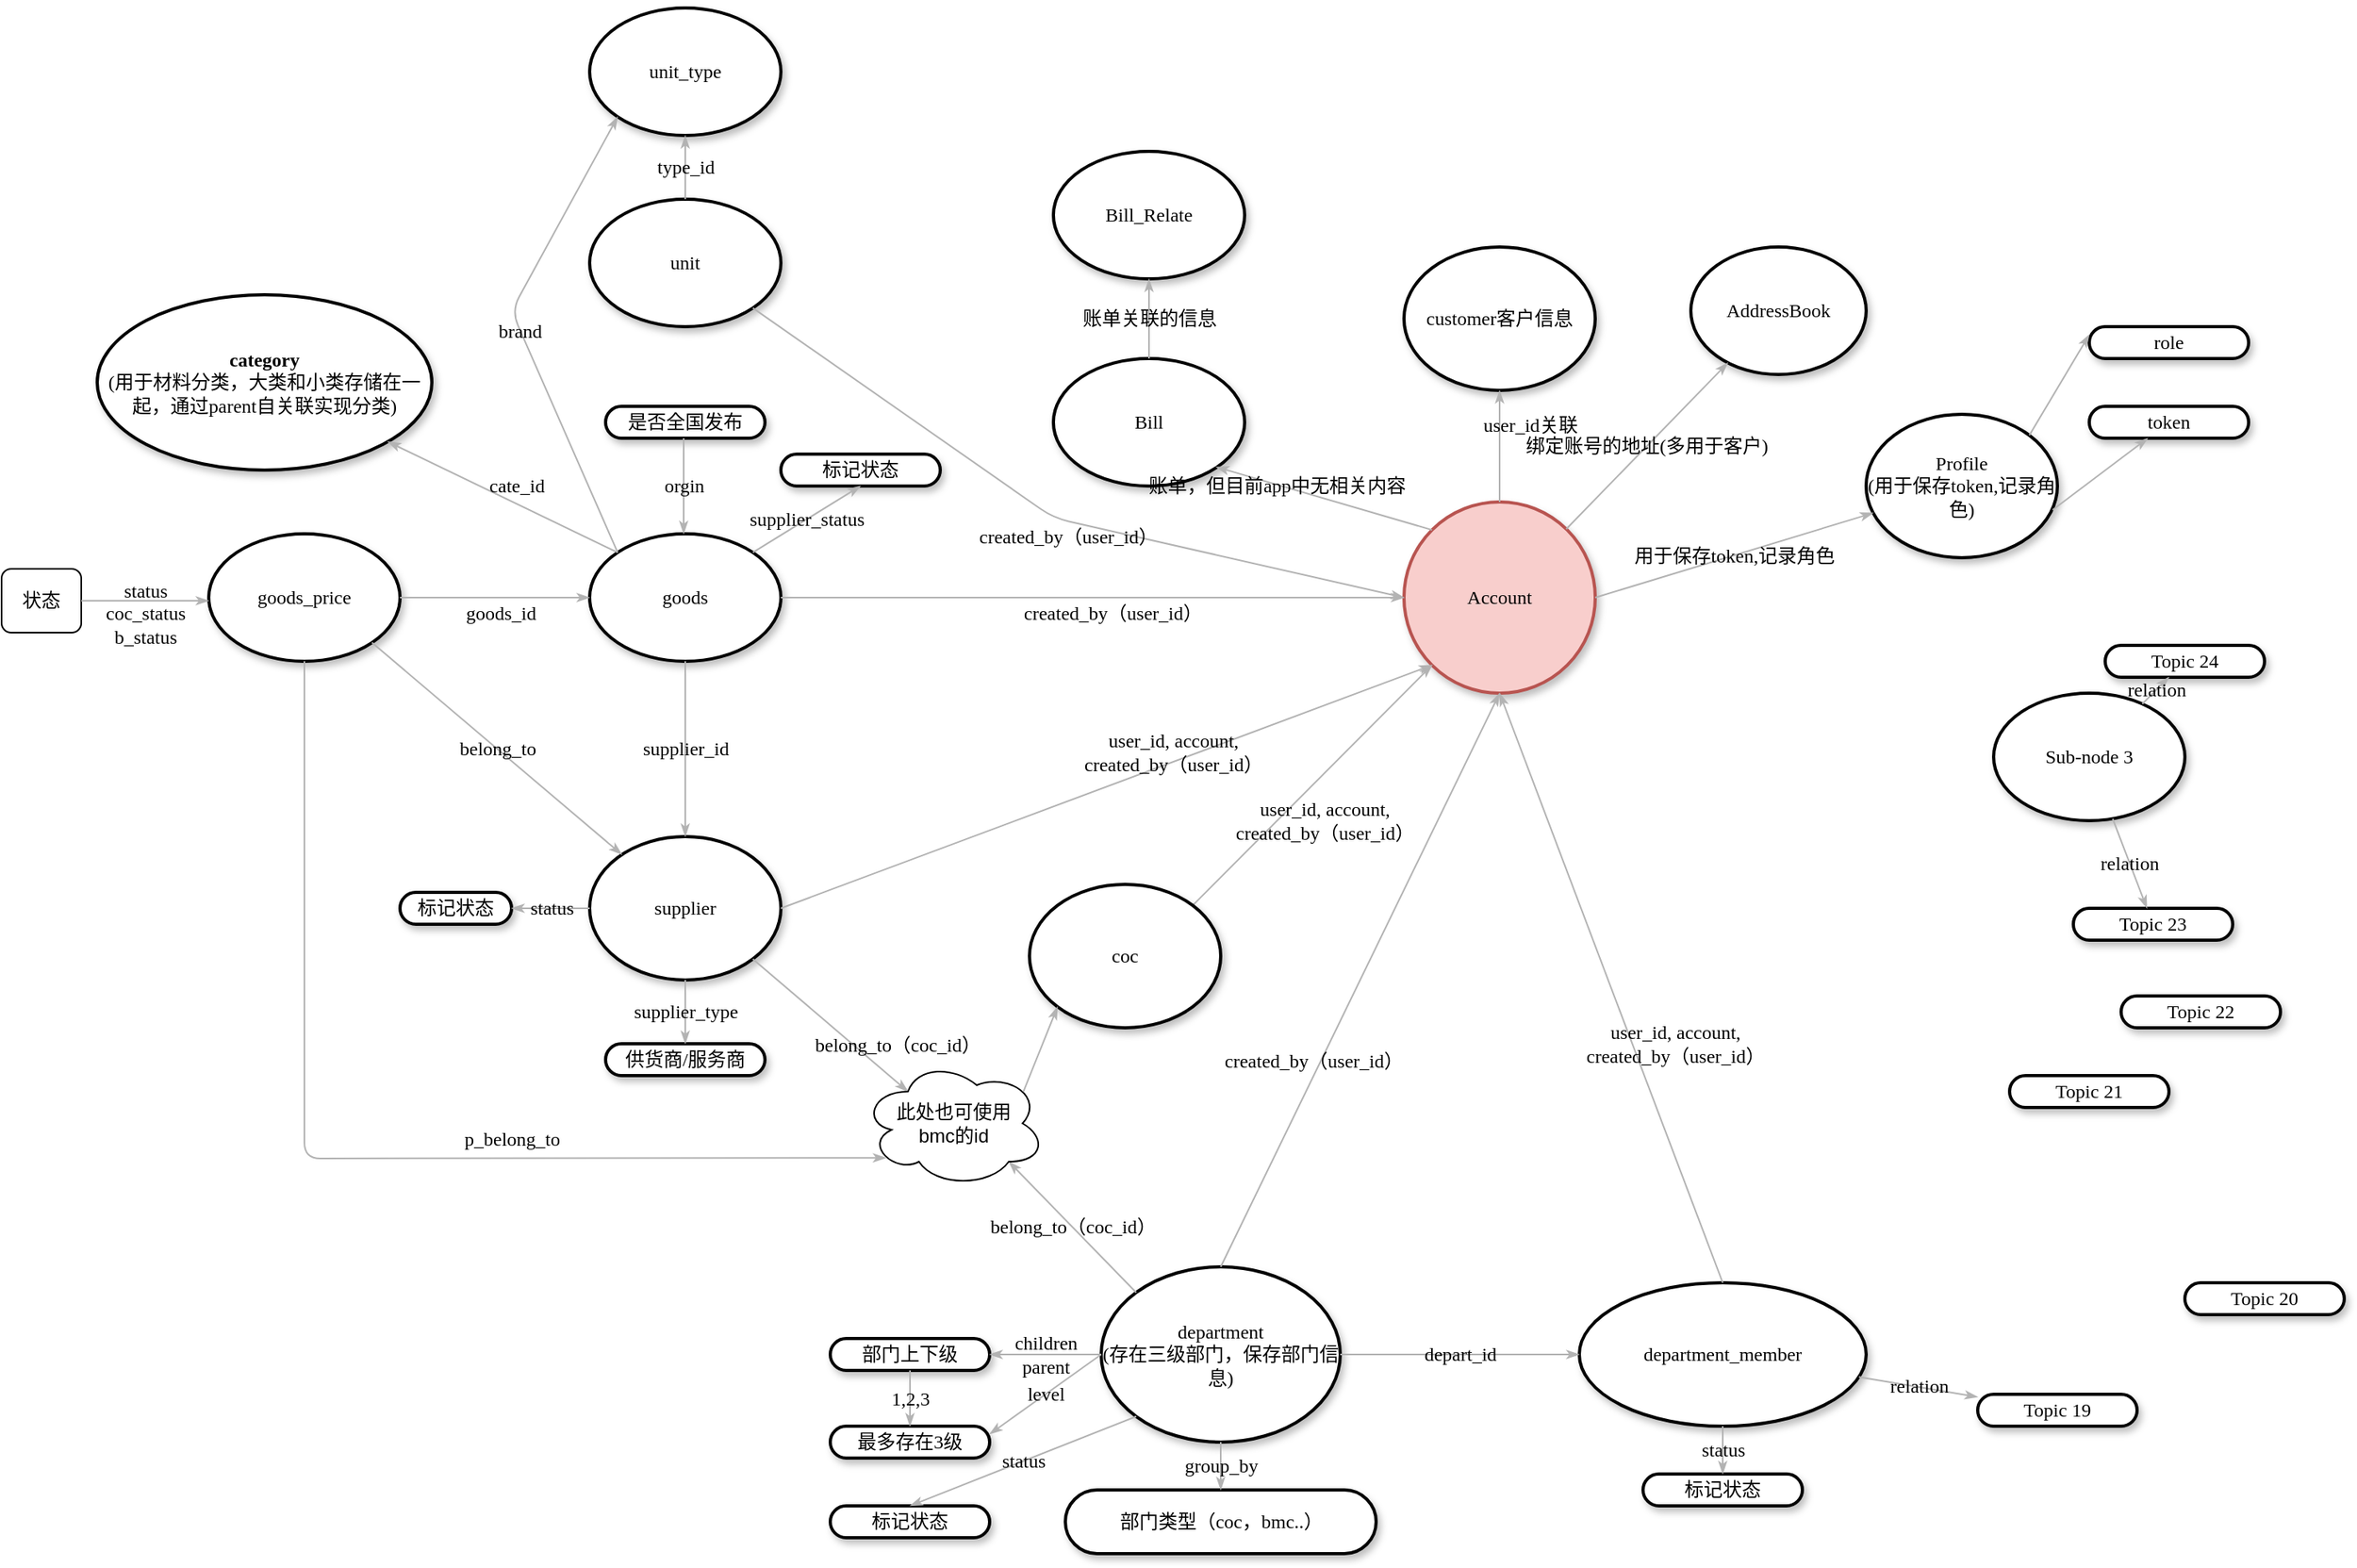 <mxfile version="10.5.9" type="github"><diagram name="Page-1" id="ad52d381-51e7-2e0d-a935-2d0ddd2fd229"><mxGraphModel dx="2494" dy="1614" grid="1" gridSize="10" guides="1" tooltips="1" connect="1" arrows="1" fold="1" page="1" pageScale="1" pageWidth="1100" pageHeight="850" background="#ffffff" math="0" shadow="0"><root><mxCell id="0"/><mxCell id="1" parent="0"/><mxCell id="2c924340bb9dbf6c-2" value="&lt;span&gt;AddressBook&lt;/span&gt;" style="ellipse;whiteSpace=wrap;html=1;rounded=1;shadow=1;comic=0;labelBackgroundColor=none;strokeColor=#000000;strokeWidth=2;fillColor=#FFFFFF;fontFamily=Verdana;fontSize=12;fontColor=#000000;align=center;" parent="1" vertex="1"><mxGeometry x="710" width="110" height="80" as="geometry"/></mxCell><mxCell id="2c924340bb9dbf6c-3" value="&lt;span&gt;Profile&lt;br&gt;(&lt;/span&gt;&lt;span&gt;用于保存token,记录角色&lt;/span&gt;&lt;span&gt;)&lt;/span&gt;" style="ellipse;whiteSpace=wrap;html=1;rounded=1;shadow=1;comic=0;labelBackgroundColor=none;strokeColor=#000000;strokeWidth=2;fillColor=#FFFFFF;fontFamily=Verdana;fontSize=12;fontColor=#000000;align=center;" parent="1" vertex="1"><mxGeometry x="820" y="105" width="120" height="90" as="geometry"/></mxCell><mxCell id="2c924340bb9dbf6c-4" value="Account" style="ellipse;whiteSpace=wrap;html=1;rounded=1;shadow=1;comic=0;labelBackgroundColor=none;strokeColor=#b85450;strokeWidth=2;fillColor=#f8cecc;fontFamily=Verdana;fontSize=12;align=center;" parent="1" vertex="1"><mxGeometry x="530" y="160" width="120" height="120" as="geometry"/></mxCell><mxCell id="2c924340bb9dbf6c-5" value="&lt;span&gt;department_member&lt;/span&gt;" style="ellipse;whiteSpace=wrap;html=1;rounded=1;shadow=1;comic=0;labelBackgroundColor=none;strokeColor=#000000;strokeWidth=2;fillColor=#FFFFFF;fontFamily=Verdana;fontSize=12;fontColor=#000000;align=center;" parent="1" vertex="1"><mxGeometry x="640" y="650" width="180" height="90" as="geometry"/></mxCell><mxCell id="2c924340bb9dbf6c-7" value="&lt;span&gt;department&lt;br&gt;(存在三级部门，保存部门信息)&lt;br&gt;&lt;/span&gt;" style="ellipse;whiteSpace=wrap;html=1;rounded=1;shadow=1;comic=0;labelBackgroundColor=none;strokeColor=#000000;strokeWidth=2;fillColor=#FFFFFF;fontFamily=Verdana;fontSize=12;fontColor=#000000;align=center;" parent="1" vertex="1"><mxGeometry x="340" y="640" width="150" height="110" as="geometry"/></mxCell><mxCell id="2c924340bb9dbf6c-12" value="&lt;span&gt;Topic 21&lt;/span&gt;" style="whiteSpace=wrap;html=1;rounded=1;shadow=1;comic=0;labelBackgroundColor=none;strokeColor=#000000;strokeWidth=2;fillColor=#FFFFFF;fontFamily=Verdana;fontSize=12;fontColor=#000000;align=center;arcSize=50;" parent="1" vertex="1"><mxGeometry x="910" y="520" width="100" height="20" as="geometry"/></mxCell><mxCell id="2c924340bb9dbf6c-13" value="&lt;span&gt;Topic 22&lt;/span&gt;" style="whiteSpace=wrap;html=1;rounded=1;shadow=1;comic=0;labelBackgroundColor=none;strokeColor=#000000;strokeWidth=2;fillColor=#FFFFFF;fontFamily=Verdana;fontSize=12;fontColor=#000000;align=center;arcSize=50;" parent="1" vertex="1"><mxGeometry x="980" y="470" width="100" height="20" as="geometry"/></mxCell><mxCell id="2c924340bb9dbf6c-19" value="token" style="whiteSpace=wrap;html=1;rounded=1;shadow=1;comic=0;labelBackgroundColor=none;strokeColor=#000000;strokeWidth=2;fillColor=#FFFFFF;fontFamily=Verdana;fontSize=12;fontColor=#000000;align=center;arcSize=50;" parent="1" vertex="1"><mxGeometry x="960" y="100" width="100" height="20" as="geometry"/></mxCell><mxCell id="2c924340bb9dbf6c-22" value="&lt;span&gt;Topic 20&lt;/span&gt;" style="whiteSpace=wrap;html=1;rounded=1;shadow=1;comic=0;labelBackgroundColor=none;strokeColor=#000000;strokeWidth=2;fillColor=#FFFFFF;fontFamily=Verdana;fontSize=12;fontColor=#000000;align=center;arcSize=50;" parent="1" vertex="1"><mxGeometry x="1020" y="650" width="100" height="20" as="geometry"/></mxCell><mxCell id="2c924340bb9dbf6c-31" value="绑定账号的地址(多用于客户)" style="edgeStyle=none;rounded=1;html=1;labelBackgroundColor=none;startArrow=none;startFill=0;startSize=5;endArrow=classicThin;endFill=1;endSize=5;jettySize=auto;orthogonalLoop=1;strokeColor=#B3B3B3;strokeWidth=1;fontFamily=Verdana;fontSize=12;fontColor=#000000;" parent="1" source="2c924340bb9dbf6c-4" target="2c924340bb9dbf6c-2" edge="1"><mxGeometry relative="1" as="geometry"/></mxCell><mxCell id="2c924340bb9dbf6c-32" value="用于保存token,记录角色" style="edgeStyle=none;rounded=1;html=1;labelBackgroundColor=none;startArrow=none;startFill=0;startSize=5;endArrow=classicThin;endFill=1;endSize=5;jettySize=auto;orthogonalLoop=1;strokeColor=#B3B3B3;strokeWidth=1;fontFamily=Verdana;fontSize=12;fontColor=#000000;exitX=1;exitY=0.5;exitDx=0;exitDy=0;" parent="1" source="2c924340bb9dbf6c-4" target="2c924340bb9dbf6c-3" edge="1"><mxGeometry relative="1" as="geometry"/></mxCell><mxCell id="2c924340bb9dbf6c-33" value="user_id, account, &lt;br&gt;created_by（user_id）" style="edgeStyle=none;rounded=1;html=1;labelBackgroundColor=none;startArrow=none;startFill=0;startSize=5;endArrow=classicThin;endFill=1;endSize=5;jettySize=auto;orthogonalLoop=1;strokeColor=#B3B3B3;strokeWidth=1;fontFamily=Verdana;fontSize=12;fontColor=#000000;entryX=0.5;entryY=1;entryDx=0;entryDy=0;exitX=0.5;exitY=0;exitDx=0;exitDy=0;" parent="1" source="2c924340bb9dbf6c-5" target="2c924340bb9dbf6c-4" edge="1"><mxGeometry x="-0.237" y="-25" relative="1" as="geometry"><mxPoint x="780" y="570" as="sourcePoint"/><mxPoint as="offset"/></mxGeometry></mxCell><mxCell id="2c924340bb9dbf6c-35" value="created_by（user_id）" style="edgeStyle=none;rounded=1;html=1;labelBackgroundColor=none;startArrow=none;startFill=0;startSize=5;endArrow=classicThin;endFill=1;endSize=5;jettySize=auto;orthogonalLoop=1;strokeColor=#B3B3B3;strokeWidth=1;fontFamily=Verdana;fontSize=12;fontColor=#000000;entryX=0.5;entryY=1;entryDx=0;entryDy=0;exitX=0.5;exitY=0;exitDx=0;exitDy=0;" parent="1" source="2c924340bb9dbf6c-7" target="2c924340bb9dbf6c-4" edge="1"><mxGeometry x="-0.292" y="4" relative="1" as="geometry"><mxPoint x="437" y="550" as="sourcePoint"/><mxPoint as="offset"/></mxGeometry></mxCell><mxCell id="2c924340bb9dbf6c-40" value="" style="edgeStyle=none;rounded=1;html=1;labelBackgroundColor=none;startArrow=none;startFill=0;startSize=5;endArrow=classicThin;endFill=1;endSize=5;jettySize=auto;orthogonalLoop=1;strokeColor=#B3B3B3;strokeWidth=1;fontFamily=Verdana;fontSize=12;fontColor=#000000;exitX=0.975;exitY=0.667;exitDx=0;exitDy=0;exitPerimeter=0;" parent="1" source="2c924340bb9dbf6c-3" target="2c924340bb9dbf6c-19" edge="1"><mxGeometry relative="1" as="geometry"/></mxCell><mxCell id="2c924340bb9dbf6c-49" value="relation" style="edgeStyle=none;rounded=1;html=1;labelBackgroundColor=none;startArrow=none;startFill=0;startSize=5;endArrow=classicThin;endFill=1;endSize=5;jettySize=auto;orthogonalLoop=1;strokeColor=#B3B3B3;strokeWidth=1;fontFamily=Verdana;fontSize=12;fontColor=#000000;entryX=0.5;entryY=1;" parent="1" source="2c924340bb9dbf6c-25" edge="1"><mxGeometry relative="1" as="geometry"><mxPoint x="110" y="530" as="targetPoint"/></mxGeometry></mxCell><mxCell id="2c924340bb9dbf6c-52" value="&lt;span&gt;Sub-node 3&lt;/span&gt;" style="ellipse;whiteSpace=wrap;html=1;rounded=1;shadow=1;comic=0;labelBackgroundColor=none;strokeColor=#000000;strokeWidth=2;fillColor=#FFFFFF;fontFamily=Verdana;fontSize=12;fontColor=#000000;align=center;" parent="1" vertex="1"><mxGeometry x="900" y="280" width="120" height="80" as="geometry"/></mxCell><mxCell id="2c924340bb9dbf6c-53" value="&lt;span&gt;Topic 24&lt;/span&gt;" style="whiteSpace=wrap;html=1;rounded=1;shadow=1;comic=0;labelBackgroundColor=none;strokeColor=#000000;strokeWidth=2;fillColor=#FFFFFF;fontFamily=Verdana;fontSize=12;fontColor=#000000;align=center;arcSize=50;" parent="1" vertex="1"><mxGeometry x="970" y="250" width="100" height="20" as="geometry"/></mxCell><mxCell id="2c924340bb9dbf6c-54" value="&lt;span&gt;Topic 23&lt;/span&gt;" style="whiteSpace=wrap;html=1;rounded=1;shadow=1;comic=0;labelBackgroundColor=none;strokeColor=#000000;strokeWidth=2;fillColor=#FFFFFF;fontFamily=Verdana;fontSize=12;fontColor=#000000;align=center;arcSize=50;" parent="1" vertex="1"><mxGeometry x="950" y="415" width="100" height="20" as="geometry"/></mxCell><mxCell id="2c924340bb9dbf6c-58" value="&lt;span&gt;Topic 19&lt;/span&gt;" style="whiteSpace=wrap;html=1;rounded=1;shadow=1;comic=0;labelBackgroundColor=none;strokeColor=#000000;strokeWidth=2;fillColor=#FFFFFF;fontFamily=Verdana;fontSize=12;fontColor=#000000;align=center;arcSize=50;" parent="1" vertex="1"><mxGeometry x="890" y="720" width="100" height="20" as="geometry"/></mxCell><mxCell id="2c924340bb9dbf6c-63" value="relation" style="edgeStyle=none;rounded=1;html=1;labelBackgroundColor=none;startArrow=none;startFill=0;startSize=5;endArrow=classicThin;endFill=1;endSize=5;jettySize=auto;orthogonalLoop=1;strokeColor=#B3B3B3;strokeWidth=1;fontFamily=Verdana;fontSize=12;fontColor=#000000;" parent="1" source="2c924340bb9dbf6c-52" target="2c924340bb9dbf6c-53" edge="1"><mxGeometry relative="1" as="geometry"/></mxCell><mxCell id="2c924340bb9dbf6c-64" value="relation" style="edgeStyle=none;rounded=1;html=1;labelBackgroundColor=none;startArrow=none;startFill=0;startSize=5;endArrow=classicThin;endFill=1;endSize=5;jettySize=auto;orthogonalLoop=1;strokeColor=#B3B3B3;strokeWidth=1;fontFamily=Verdana;fontSize=12;fontColor=#000000;" parent="1" source="2c924340bb9dbf6c-52" target="2c924340bb9dbf6c-54" edge="1"><mxGeometry relative="1" as="geometry"/></mxCell><mxCell id="2c924340bb9dbf6c-67" value="&lt;span&gt;Bill&lt;/span&gt;" style="ellipse;whiteSpace=wrap;html=1;rounded=1;shadow=1;comic=0;labelBackgroundColor=none;strokeColor=#000000;strokeWidth=2;fillColor=#FFFFFF;fontFamily=Verdana;fontSize=12;fontColor=#000000;align=center;" parent="1" vertex="1"><mxGeometry x="310" y="70" width="120" height="80" as="geometry"/></mxCell><mxCell id="2c924340bb9dbf6c-76" value="user_id, account, &lt;br&gt;created_by（user_id）" style="edgeStyle=none;rounded=1;html=1;labelBackgroundColor=none;startArrow=none;startFill=0;startSize=5;endArrow=classicThin;endFill=1;endSize=5;jettySize=auto;orthogonalLoop=1;strokeColor=#B3B3B3;strokeWidth=1;fontFamily=Verdana;fontSize=12;fontColor=#000000;exitX=1;exitY=0;exitDx=0;exitDy=0;entryX=0;entryY=1;entryDx=0;entryDy=0;" parent="1" source="U5jz_abGuq17dgjc9Hmv-27" target="2c924340bb9dbf6c-4" edge="1"><mxGeometry x="-0.099" y="-21" relative="1" as="geometry"><mxPoint x="548" y="310" as="targetPoint"/><mxPoint as="offset"/></mxGeometry></mxCell><mxCell id="2c924340bb9dbf6c-77" value="relation" style="edgeStyle=none;rounded=1;html=1;labelBackgroundColor=none;startArrow=none;startFill=0;startSize=5;endArrow=classicThin;endFill=1;endSize=5;jettySize=auto;orthogonalLoop=1;strokeColor=#B3B3B3;strokeWidth=1;fontFamily=Verdana;fontSize=12;fontColor=#000000;" parent="1" source="2c924340bb9dbf6c-5" target="2c924340bb9dbf6c-58" edge="1"><mxGeometry relative="1" as="geometry"/></mxCell><mxCell id="U5jz_abGuq17dgjc9Hmv-7" value="role" style="whiteSpace=wrap;html=1;rounded=1;shadow=1;comic=0;labelBackgroundColor=none;strokeColor=#000000;strokeWidth=2;fillColor=#FFFFFF;fontFamily=Verdana;fontSize=12;fontColor=#000000;align=center;arcSize=50;" vertex="1" parent="1"><mxGeometry x="960" y="50" width="100" height="20" as="geometry"/></mxCell><mxCell id="U5jz_abGuq17dgjc9Hmv-15" value="" style="edgeStyle=none;rounded=1;html=1;labelBackgroundColor=none;startArrow=none;startFill=0;startSize=5;endArrow=classicThin;endFill=1;endSize=5;jettySize=auto;orthogonalLoop=1;strokeColor=#B3B3B3;strokeWidth=1;fontFamily=Verdana;fontSize=12;fontColor=#000000;exitX=1;exitY=0;exitDx=0;exitDy=0;entryX=0;entryY=0.25;entryDx=0;entryDy=0;" edge="1" parent="1" source="2c924340bb9dbf6c-3" target="U5jz_abGuq17dgjc9Hmv-7"><mxGeometry relative="1" as="geometry"><mxPoint x="937" y="105" as="sourcePoint"/><mxPoint x="970" y="110.964" as="targetPoint"/></mxGeometry></mxCell><mxCell id="U5jz_abGuq17dgjc9Hmv-19" value="账单，但目前app中无相关内容" style="edgeStyle=none;rounded=1;html=1;labelBackgroundColor=none;startArrow=none;startFill=0;startSize=5;endArrow=classicThin;endFill=1;endSize=5;jettySize=auto;orthogonalLoop=1;strokeColor=#B3B3B3;strokeWidth=1;fontFamily=Verdana;fontSize=12;fontColor=#000000;entryX=1;entryY=1;entryDx=0;entryDy=0;exitX=0;exitY=0;exitDx=0;exitDy=0;shadow=0;" edge="1" parent="1" source="2c924340bb9dbf6c-4"><mxGeometry x="0.438" y="1" relative="1" as="geometry"><mxPoint x="530" y="220" as="sourcePoint"/><mxPoint x="412" y="138" as="targetPoint"/><mxPoint as="offset"/></mxGeometry></mxCell><mxCell id="U5jz_abGuq17dgjc9Hmv-23" value="&lt;span&gt;Bill_Relate&lt;/span&gt;" style="ellipse;whiteSpace=wrap;html=1;rounded=1;shadow=1;comic=0;labelBackgroundColor=none;strokeColor=#000000;strokeWidth=2;fillColor=#FFFFFF;fontFamily=Verdana;fontSize=12;fontColor=#000000;align=center;" vertex="1" parent="1"><mxGeometry x="310" y="-60" width="120" height="80" as="geometry"/></mxCell><mxCell id="U5jz_abGuq17dgjc9Hmv-24" value="账单关联的信息" style="edgeStyle=none;rounded=1;html=1;labelBackgroundColor=none;startArrow=none;startFill=0;startSize=5;endArrow=classicThin;endFill=1;endSize=5;jettySize=auto;orthogonalLoop=1;strokeColor=#B3B3B3;strokeWidth=1;fontFamily=Verdana;fontSize=12;fontColor=#000000;exitX=0.5;exitY=0;exitDx=0;exitDy=0;shadow=0;entryX=0.5;entryY=1;entryDx=0;entryDy=0;" edge="1" parent="1" source="2c924340bb9dbf6c-67" target="U5jz_abGuq17dgjc9Hmv-23"><mxGeometry relative="1" as="geometry"><mxPoint x="298" y="132" as="sourcePoint"/><mxPoint x="200" y="60" as="targetPoint"/></mxGeometry></mxCell><mxCell id="U5jz_abGuq17dgjc9Hmv-25" value="&lt;b&gt;category&lt;/b&gt;&lt;br&gt;(用于材料分类，大类和小类存储在一起，通过parent自关联实现分类)" style="ellipse;whiteSpace=wrap;html=1;rounded=1;shadow=1;comic=0;labelBackgroundColor=none;strokeColor=#000000;strokeWidth=2;fillColor=#FFFFFF;fontFamily=Verdana;fontSize=12;fontColor=#000000;align=center;" vertex="1" parent="1"><mxGeometry x="-290" y="30" width="210" height="110" as="geometry"/></mxCell><mxCell id="U5jz_abGuq17dgjc9Hmv-26" value="&lt;span&gt;goods&lt;/span&gt;" style="ellipse;whiteSpace=wrap;html=1;rounded=1;shadow=1;comic=0;labelBackgroundColor=none;strokeColor=#000000;strokeWidth=2;fillColor=#FFFFFF;fontFamily=Verdana;fontSize=12;fontColor=#000000;align=center;" vertex="1" parent="1"><mxGeometry x="19" y="180" width="120" height="80" as="geometry"/></mxCell><mxCell id="U5jz_abGuq17dgjc9Hmv-27" value="coc" style="ellipse;whiteSpace=wrap;html=1;rounded=1;shadow=1;comic=0;labelBackgroundColor=none;strokeColor=#000000;strokeWidth=2;fillColor=#FFFFFF;fontFamily=Verdana;fontSize=12;fontColor=#000000;align=center;" vertex="1" parent="1"><mxGeometry x="295" y="400" width="120" height="90" as="geometry"/></mxCell><mxCell id="U5jz_abGuq17dgjc9Hmv-28" value="customer客户信息" style="ellipse;whiteSpace=wrap;html=1;rounded=1;shadow=1;comic=0;labelBackgroundColor=none;strokeColor=#000000;strokeWidth=2;fillColor=#FFFFFF;fontFamily=Verdana;fontSize=12;fontColor=#000000;align=center;" vertex="1" parent="1"><mxGeometry x="530" width="120" height="90" as="geometry"/></mxCell><mxCell id="U5jz_abGuq17dgjc9Hmv-29" value="user_id关联" style="edgeStyle=none;rounded=1;html=1;labelBackgroundColor=none;startArrow=none;startFill=0;startSize=5;endArrow=classicThin;endFill=1;endSize=5;jettySize=auto;orthogonalLoop=1;strokeColor=#B3B3B3;strokeWidth=1;fontFamily=Verdana;fontSize=12;fontColor=#000000;entryX=0.5;entryY=1;entryDx=0;entryDy=0;exitX=0.5;exitY=0;exitDx=0;exitDy=0;" edge="1" parent="1" source="2c924340bb9dbf6c-4" target="U5jz_abGuq17dgjc9Hmv-28"><mxGeometry x="0.377" y="-19" relative="1" as="geometry"><mxPoint x="543.555" y="250.346" as="sourcePoint"/><mxPoint x="342" y="323" as="targetPoint"/><mxPoint as="offset"/></mxGeometry></mxCell><mxCell id="U5jz_abGuq17dgjc9Hmv-32" value="cate_id" style="edgeStyle=none;rounded=1;html=1;labelBackgroundColor=none;startArrow=none;startFill=0;startSize=5;endArrow=classicThin;endFill=1;endSize=5;jettySize=auto;orthogonalLoop=1;strokeColor=#B3B3B3;strokeWidth=1;fontFamily=Verdana;fontSize=12;fontColor=#000000;exitX=0;exitY=0;exitDx=0;exitDy=0;" edge="1" parent="1" source="U5jz_abGuq17dgjc9Hmv-26" target="U5jz_abGuq17dgjc9Hmv-25"><mxGeometry x="-0.057" y="-10" relative="1" as="geometry"><mxPoint x="41.555" y="279.846" as="sourcePoint"/><mxPoint x="-160" y="352.5" as="targetPoint"/><mxPoint as="offset"/></mxGeometry></mxCell><mxCell id="U5jz_abGuq17dgjc9Hmv-33" value="created_by（user_id）" style="edgeStyle=none;rounded=1;html=1;labelBackgroundColor=none;startArrow=none;startFill=0;startSize=5;endArrow=classicThin;endFill=1;endSize=5;jettySize=auto;orthogonalLoop=1;strokeColor=#B3B3B3;strokeWidth=1;fontFamily=Verdana;fontSize=12;fontColor=#000000;entryX=0;entryY=0.5;entryDx=0;entryDy=0;exitX=1;exitY=0.5;exitDx=0;exitDy=0;" edge="1" parent="1" source="U5jz_abGuq17dgjc9Hmv-26" target="2c924340bb9dbf6c-4"><mxGeometry x="0.062" y="-10" relative="1" as="geometry"><mxPoint x="380" y="250" as="sourcePoint"/><mxPoint x="342" y="323" as="targetPoint"/><Array as="points"/><mxPoint as="offset"/></mxGeometry></mxCell><mxCell id="U5jz_abGuq17dgjc9Hmv-36" value="&lt;span&gt;部门上下级&lt;/span&gt;" style="whiteSpace=wrap;html=1;rounded=1;shadow=1;comic=0;labelBackgroundColor=none;strokeColor=#000000;strokeWidth=2;fillColor=#FFFFFF;fontFamily=Verdana;fontSize=12;fontColor=#000000;align=center;arcSize=50;" vertex="1" parent="1"><mxGeometry x="170" y="685" width="100" height="20" as="geometry"/></mxCell><mxCell id="U5jz_abGuq17dgjc9Hmv-37" value="children &lt;br&gt;parent" style="edgeStyle=none;rounded=1;html=1;labelBackgroundColor=none;startArrow=none;startFill=0;startSize=5;endArrow=classicThin;endFill=1;endSize=5;jettySize=auto;orthogonalLoop=1;strokeColor=#B3B3B3;strokeWidth=1;fontFamily=Verdana;fontSize=12;fontColor=#000000;exitX=0;exitY=0.5;exitDx=0;exitDy=0;entryX=1;entryY=0.5;entryDx=0;entryDy=0;" edge="1" parent="1" source="2c924340bb9dbf6c-7" target="U5jz_abGuq17dgjc9Hmv-36"><mxGeometry relative="1" as="geometry"><mxPoint x="606.815" y="527.956" as="sourcePoint"/><mxPoint x="683.714" y="650" as="targetPoint"/></mxGeometry></mxCell><mxCell id="U5jz_abGuq17dgjc9Hmv-39" value="belong_to（coc_id）" style="edgeStyle=none;rounded=1;html=1;labelBackgroundColor=none;startArrow=none;startFill=0;startSize=5;endArrow=classicThin;endFill=1;endSize=5;jettySize=auto;orthogonalLoop=1;strokeColor=#B3B3B3;strokeWidth=1;fontFamily=Verdana;fontSize=12;fontColor=#000000;exitX=0;exitY=0;exitDx=0;exitDy=0;entryX=0.8;entryY=0.8;entryDx=0;entryDy=0;entryPerimeter=0;" edge="1" parent="1" target="U5jz_abGuq17dgjc9Hmv-58" source="2c924340bb9dbf6c-7"><mxGeometry relative="1" as="geometry"><mxPoint x="336" y="716" as="sourcePoint"/><mxPoint x="250" y="610" as="targetPoint"/></mxGeometry></mxCell><mxCell id="U5jz_abGuq17dgjc9Hmv-41" value="depart_id" style="edgeStyle=none;rounded=1;html=1;labelBackgroundColor=none;startArrow=none;startFill=0;startSize=5;endArrow=classicThin;endFill=1;endSize=5;jettySize=auto;orthogonalLoop=1;strokeColor=#B3B3B3;strokeWidth=1;fontFamily=Verdana;fontSize=12;fontColor=#000000;exitX=1;exitY=0.5;exitDx=0;exitDy=0;entryX=0;entryY=0.5;entryDx=0;entryDy=0;" edge="1" parent="1" source="2c924340bb9dbf6c-7" target="2c924340bb9dbf6c-5"><mxGeometry relative="1" as="geometry"><mxPoint x="535.197" y="696.257" as="sourcePoint"/><mxPoint x="615.833" y="713.5" as="targetPoint"/></mxGeometry></mxCell><mxCell id="U5jz_abGuq17dgjc9Hmv-44" value="部门类型（coc，bmc..）" style="whiteSpace=wrap;html=1;rounded=1;shadow=1;comic=0;labelBackgroundColor=none;strokeColor=#000000;strokeWidth=2;fillColor=#FFFFFF;fontFamily=Verdana;fontSize=12;fontColor=#000000;align=center;arcSize=50;" vertex="1" parent="1"><mxGeometry x="317.5" y="780" width="195" height="40" as="geometry"/></mxCell><mxCell id="U5jz_abGuq17dgjc9Hmv-45" value="group_by" style="edgeStyle=none;rounded=1;html=1;labelBackgroundColor=none;startArrow=none;startFill=0;startSize=5;endArrow=classicThin;endFill=1;endSize=5;jettySize=auto;orthogonalLoop=1;strokeColor=#B3B3B3;strokeWidth=1;fontFamily=Verdana;fontSize=12;fontColor=#000000;exitX=0.5;exitY=1;exitDx=0;exitDy=0;entryX=0.5;entryY=0;entryDx=0;entryDy=0;" edge="1" parent="1" source="2c924340bb9dbf6c-7" target="U5jz_abGuq17dgjc9Hmv-44"><mxGeometry relative="1" as="geometry"><mxPoint x="489.697" y="762.757" as="sourcePoint"/><mxPoint x="570.333" y="780" as="targetPoint"/></mxGeometry></mxCell><mxCell id="U5jz_abGuq17dgjc9Hmv-47" value="最多存在3级" style="whiteSpace=wrap;html=1;rounded=1;shadow=1;comic=0;labelBackgroundColor=none;strokeColor=#000000;strokeWidth=2;fillColor=#FFFFFF;fontFamily=Verdana;fontSize=12;fontColor=#000000;align=center;arcSize=50;" vertex="1" parent="1"><mxGeometry x="170" y="740" width="100" height="20" as="geometry"/></mxCell><mxCell id="U5jz_abGuq17dgjc9Hmv-48" value="level" style="edgeStyle=none;rounded=1;html=1;labelBackgroundColor=none;startArrow=none;startFill=0;startSize=5;endArrow=classicThin;endFill=1;endSize=5;jettySize=auto;orthogonalLoop=1;strokeColor=#B3B3B3;strokeWidth=1;fontFamily=Verdana;fontSize=12;fontColor=#000000;exitX=0;exitY=0.5;exitDx=0;exitDy=0;entryX=1;entryY=0.25;entryDx=0;entryDy=0;" edge="1" parent="1" source="2c924340bb9dbf6c-7" target="U5jz_abGuq17dgjc9Hmv-47"><mxGeometry relative="1" as="geometry"><mxPoint x="350" y="705" as="sourcePoint"/><mxPoint x="280" y="705" as="targetPoint"/></mxGeometry></mxCell><mxCell id="U5jz_abGuq17dgjc9Hmv-50" value="1,2,3" style="edgeStyle=none;rounded=1;html=1;labelBackgroundColor=none;startArrow=none;startFill=0;startSize=5;endArrow=classicThin;endFill=1;endSize=5;jettySize=auto;orthogonalLoop=1;strokeColor=#B3B3B3;strokeWidth=1;fontFamily=Verdana;fontSize=12;fontColor=#000000;exitX=0.5;exitY=1;exitDx=0;exitDy=0;entryX=0.5;entryY=0;entryDx=0;entryDy=0;" edge="1" parent="1" source="U5jz_abGuq17dgjc9Hmv-36" target="U5jz_abGuq17dgjc9Hmv-47"><mxGeometry relative="1" as="geometry"><mxPoint x="360" y="715" as="sourcePoint"/><mxPoint x="290" y="765" as="targetPoint"/></mxGeometry></mxCell><mxCell id="U5jz_abGuq17dgjc9Hmv-51" value="&lt;span&gt;标记状态&lt;/span&gt;" style="whiteSpace=wrap;html=1;rounded=1;shadow=1;comic=0;labelBackgroundColor=none;strokeColor=#000000;strokeWidth=2;fillColor=#FFFFFF;fontFamily=Verdana;fontSize=12;fontColor=#000000;align=center;arcSize=50;" vertex="1" parent="1"><mxGeometry x="680" y="770" width="100" height="20" as="geometry"/></mxCell><mxCell id="U5jz_abGuq17dgjc9Hmv-52" value="status" style="edgeStyle=none;rounded=1;html=1;labelBackgroundColor=none;startArrow=none;startFill=0;startSize=5;endArrow=classicThin;endFill=1;endSize=5;jettySize=auto;orthogonalLoop=1;strokeColor=#B3B3B3;strokeWidth=1;fontFamily=Verdana;fontSize=12;fontColor=#000000;exitX=0.5;exitY=1;exitDx=0;exitDy=0;entryX=0.5;entryY=0;entryDx=0;entryDy=0;" edge="1" parent="1" source="2c924340bb9dbf6c-5" target="U5jz_abGuq17dgjc9Hmv-51"><mxGeometry relative="1" as="geometry"><mxPoint x="825.593" y="718.909" as="sourcePoint"/><mxPoint x="900" y="731.667" as="targetPoint"/></mxGeometry></mxCell><mxCell id="U5jz_abGuq17dgjc9Hmv-53" value="&lt;span&gt;标记状态&lt;/span&gt;" style="whiteSpace=wrap;html=1;rounded=1;shadow=1;comic=0;labelBackgroundColor=none;strokeColor=#000000;strokeWidth=2;fillColor=#FFFFFF;fontFamily=Verdana;fontSize=12;fontColor=#000000;align=center;arcSize=50;" vertex="1" parent="1"><mxGeometry x="170" y="790" width="100" height="20" as="geometry"/></mxCell><mxCell id="U5jz_abGuq17dgjc9Hmv-54" value="status" style="edgeStyle=none;rounded=1;html=1;labelBackgroundColor=none;startArrow=none;startFill=0;startSize=5;endArrow=classicThin;endFill=1;endSize=5;jettySize=auto;orthogonalLoop=1;strokeColor=#B3B3B3;strokeWidth=1;fontFamily=Verdana;fontSize=12;fontColor=#000000;exitX=0;exitY=1;exitDx=0;exitDy=0;entryX=0.5;entryY=0;entryDx=0;entryDy=0;" edge="1" parent="1" target="U5jz_abGuq17dgjc9Hmv-53" source="2c924340bb9dbf6c-7"><mxGeometry relative="1" as="geometry"><mxPoint x="220" y="780" as="sourcePoint"/><mxPoint x="390" y="771.667" as="targetPoint"/></mxGeometry></mxCell><mxCell id="U5jz_abGuq17dgjc9Hmv-55" value="supplier" style="ellipse;whiteSpace=wrap;html=1;rounded=1;shadow=1;comic=0;labelBackgroundColor=none;strokeColor=#000000;strokeWidth=2;fillColor=#FFFFFF;fontFamily=Verdana;fontSize=12;fontColor=#000000;align=center;" vertex="1" parent="1"><mxGeometry x="19" y="370" width="120" height="90" as="geometry"/></mxCell><mxCell id="U5jz_abGuq17dgjc9Hmv-56" value="user_id, account, &lt;br&gt;created_by（user_id）" style="edgeStyle=none;rounded=1;html=1;labelBackgroundColor=none;startArrow=none;startFill=0;startSize=5;endArrow=classicThin;endFill=1;endSize=5;jettySize=auto;orthogonalLoop=1;strokeColor=#B3B3B3;strokeWidth=1;fontFamily=Verdana;fontSize=12;fontColor=#000000;entryX=0;entryY=1;entryDx=0;entryDy=0;exitX=1;exitY=0.5;exitDx=0;exitDy=0;" edge="1" parent="1" source="U5jz_abGuq17dgjc9Hmv-55" target="2c924340bb9dbf6c-4"><mxGeometry x="0.214" y="6" relative="1" as="geometry"><mxPoint x="210" y="350" as="sourcePoint"/><mxPoint x="342" y="448" as="targetPoint"/><mxPoint as="offset"/></mxGeometry></mxCell><mxCell id="U5jz_abGuq17dgjc9Hmv-57" value="belong_to（coc_id）" style="edgeStyle=none;rounded=1;html=1;labelBackgroundColor=none;startArrow=none;startFill=0;startSize=5;endArrow=classicThin;endFill=1;endSize=5;jettySize=auto;orthogonalLoop=1;strokeColor=#B3B3B3;strokeWidth=1;fontFamily=Verdana;fontSize=12;fontColor=#000000;exitX=1;exitY=1;exitDx=0;exitDy=0;entryX=0.25;entryY=0.25;entryDx=0;entryDy=0;entryPerimeter=0;" edge="1" parent="1" source="U5jz_abGuq17dgjc9Hmv-55" target="U5jz_abGuq17dgjc9Hmv-58"><mxGeometry x="0.623" y="18" relative="1" as="geometry"><mxPoint x="372" y="666" as="sourcePoint"/><mxPoint x="90" y="570" as="targetPoint"/><mxPoint as="offset"/></mxGeometry></mxCell><mxCell id="U5jz_abGuq17dgjc9Hmv-58" value="此处也可使用&lt;br&gt;bmc的id" style="ellipse;shape=cloud;whiteSpace=wrap;html=1;" vertex="1" parent="1"><mxGeometry x="190" y="510" width="115" height="80" as="geometry"/></mxCell><mxCell id="U5jz_abGuq17dgjc9Hmv-61" value="&lt;br&gt;&lt;br&gt;" style="edgeStyle=none;rounded=1;html=1;labelBackgroundColor=none;startArrow=none;startFill=0;startSize=5;endArrow=classicThin;endFill=1;endSize=5;jettySize=auto;orthogonalLoop=1;strokeColor=#B3B3B3;strokeWidth=1;fontFamily=Verdana;fontSize=12;fontColor=#000000;entryX=0;entryY=1;entryDx=0;entryDy=0;exitX=0.88;exitY=0.25;exitDx=0;exitDy=0;exitPerimeter=0;" edge="1" parent="1" source="U5jz_abGuq17dgjc9Hmv-58" target="U5jz_abGuq17dgjc9Hmv-27"><mxGeometry relative="1" as="geometry"><mxPoint x="205.093" y="519.409" as="sourcePoint"/><mxPoint x="299.5" y="620.5" as="targetPoint"/></mxGeometry></mxCell><mxCell id="U5jz_abGuq17dgjc9Hmv-63" value="供货商/服务商" style="whiteSpace=wrap;html=1;rounded=1;shadow=1;comic=0;labelBackgroundColor=none;strokeColor=#000000;strokeWidth=2;fillColor=#FFFFFF;fontFamily=Verdana;fontSize=12;fontColor=#000000;align=center;arcSize=50;" vertex="1" parent="1"><mxGeometry x="29" y="500" width="100" height="20" as="geometry"/></mxCell><mxCell id="U5jz_abGuq17dgjc9Hmv-64" value="&lt;span&gt;supplier_type&lt;/span&gt;" style="edgeStyle=none;rounded=1;html=1;labelBackgroundColor=none;startArrow=none;startFill=0;startSize=5;endArrow=classicThin;endFill=1;endSize=5;jettySize=auto;orthogonalLoop=1;strokeColor=#B3B3B3;strokeWidth=1;fontFamily=Verdana;fontSize=12;fontColor=#000000;exitX=0.5;exitY=1;exitDx=0;exitDy=0;entryX=0.5;entryY=0;entryDx=0;entryDy=0;" edge="1" parent="1" source="U5jz_abGuq17dgjc9Hmv-55" target="U5jz_abGuq17dgjc9Hmv-63"><mxGeometry relative="1" as="geometry"><mxPoint x="50" y="660" as="sourcePoint"/><mxPoint x="-39" y="560" as="targetPoint"/></mxGeometry></mxCell><mxCell id="U5jz_abGuq17dgjc9Hmv-67" value="supplier_id" style="edgeStyle=none;rounded=1;html=1;labelBackgroundColor=none;startArrow=none;startFill=0;startSize=5;endArrow=classicThin;endFill=1;endSize=5;jettySize=auto;orthogonalLoop=1;strokeColor=#B3B3B3;strokeWidth=1;fontFamily=Verdana;fontSize=12;fontColor=#000000;exitX=0.5;exitY=1;exitDx=0;exitDy=0;entryX=0.5;entryY=0;entryDx=0;entryDy=0;" edge="1" parent="1" source="U5jz_abGuq17dgjc9Hmv-26" target="U5jz_abGuq17dgjc9Hmv-55"><mxGeometry relative="1" as="geometry"><mxPoint x="110" y="307" as="sourcePoint"/><mxPoint x="112" y="300" as="targetPoint"/></mxGeometry></mxCell><mxCell id="U5jz_abGuq17dgjc9Hmv-68" value="&lt;span&gt;标记状态&lt;/span&gt;" style="whiteSpace=wrap;html=1;rounded=1;shadow=1;comic=0;labelBackgroundColor=none;strokeColor=#000000;strokeWidth=2;fillColor=#FFFFFF;fontFamily=Verdana;fontSize=12;fontColor=#000000;align=center;arcSize=50;" vertex="1" parent="1"><mxGeometry x="-100" y="405" width="70" height="20" as="geometry"/></mxCell><mxCell id="U5jz_abGuq17dgjc9Hmv-69" value="status" style="edgeStyle=none;rounded=1;html=1;labelBackgroundColor=none;startArrow=none;startFill=0;startSize=5;endArrow=classicThin;endFill=1;endSize=5;jettySize=auto;orthogonalLoop=1;strokeColor=#B3B3B3;strokeWidth=1;fontFamily=Verdana;fontSize=12;fontColor=#000000;exitX=0;exitY=0.5;exitDx=0;exitDy=0;entryX=1;entryY=0.5;entryDx=0;entryDy=0;" edge="1" parent="1" target="U5jz_abGuq17dgjc9Hmv-68" source="U5jz_abGuq17dgjc9Hmv-55"><mxGeometry relative="1" as="geometry"><mxPoint x="-60" y="390" as="sourcePoint"/><mxPoint x="110" y="381.667" as="targetPoint"/></mxGeometry></mxCell><mxCell id="U5jz_abGuq17dgjc9Hmv-72" value="&lt;span&gt;是否全国发布&lt;/span&gt;" style="whiteSpace=wrap;html=1;rounded=1;shadow=1;comic=0;labelBackgroundColor=none;strokeColor=#000000;strokeWidth=2;fillColor=#FFFFFF;fontFamily=Verdana;fontSize=12;fontColor=#000000;align=center;arcSize=50;" vertex="1" parent="1"><mxGeometry x="29" y="100" width="100" height="20" as="geometry"/></mxCell><mxCell id="U5jz_abGuq17dgjc9Hmv-73" value="orgin" style="edgeStyle=none;rounded=1;html=1;labelBackgroundColor=none;startArrow=none;startFill=0;startSize=5;endArrow=classicThin;endFill=1;endSize=5;jettySize=auto;orthogonalLoop=1;strokeColor=#B3B3B3;strokeWidth=1;fontFamily=Verdana;fontSize=12;fontColor=#000000;" edge="1" parent="1"><mxGeometry relative="1" as="geometry"><mxPoint x="78" y="120" as="sourcePoint"/><mxPoint x="78" y="180" as="targetPoint"/></mxGeometry></mxCell><mxCell id="U5jz_abGuq17dgjc9Hmv-74" value="&lt;span&gt;标记状态&lt;/span&gt;" style="whiteSpace=wrap;html=1;rounded=1;shadow=1;comic=0;labelBackgroundColor=none;strokeColor=#000000;strokeWidth=2;fillColor=#FFFFFF;fontFamily=Verdana;fontSize=12;fontColor=#000000;align=center;arcSize=50;" vertex="1" parent="1"><mxGeometry x="139" y="130" width="100" height="20" as="geometry"/></mxCell><mxCell id="U5jz_abGuq17dgjc9Hmv-75" value="supplier_status" style="edgeStyle=none;rounded=1;html=1;labelBackgroundColor=none;startArrow=none;startFill=0;startSize=5;endArrow=classicThin;endFill=1;endSize=5;jettySize=auto;orthogonalLoop=1;strokeColor=#B3B3B3;strokeWidth=1;fontFamily=Verdana;fontSize=12;fontColor=#000000;exitX=1;exitY=0;exitDx=0;exitDy=0;entryX=0.5;entryY=1;entryDx=0;entryDy=0;" edge="1" parent="1" target="U5jz_abGuq17dgjc9Hmv-74" source="U5jz_abGuq17dgjc9Hmv-26"><mxGeometry relative="1" as="geometry"><mxPoint x="89" y="150" as="sourcePoint"/><mxPoint x="180" y="116.667" as="targetPoint"/></mxGeometry></mxCell><mxCell id="U5jz_abGuq17dgjc9Hmv-76" value="&lt;span&gt;unit&lt;/span&gt;" style="ellipse;whiteSpace=wrap;html=1;rounded=1;shadow=1;comic=0;labelBackgroundColor=none;strokeColor=#000000;strokeWidth=2;fillColor=#FFFFFF;fontFamily=Verdana;fontSize=12;fontColor=#000000;align=center;" vertex="1" parent="1"><mxGeometry x="19" y="-30" width="120" height="80" as="geometry"/></mxCell><mxCell id="U5jz_abGuq17dgjc9Hmv-77" value="created_by（user_id）" style="edgeStyle=none;rounded=1;html=1;labelBackgroundColor=none;startArrow=none;startFill=0;startSize=5;endArrow=classicThin;endFill=1;endSize=5;jettySize=auto;orthogonalLoop=1;strokeColor=#B3B3B3;strokeWidth=1;fontFamily=Verdana;fontSize=12;fontColor=#000000;exitX=1;exitY=1;exitDx=0;exitDy=0;" edge="1" parent="1" source="U5jz_abGuq17dgjc9Hmv-76"><mxGeometry x="0.062" y="-10" relative="1" as="geometry"><mxPoint x="149" y="230" as="sourcePoint"/><mxPoint x="530" y="220" as="targetPoint"/><Array as="points"><mxPoint x="310" y="170"/></Array><mxPoint as="offset"/></mxGeometry></mxCell><mxCell id="U5jz_abGuq17dgjc9Hmv-78" value="&lt;span&gt;unit_type&lt;/span&gt;" style="ellipse;whiteSpace=wrap;html=1;rounded=1;shadow=1;comic=0;labelBackgroundColor=none;strokeColor=#000000;strokeWidth=2;fillColor=#FFFFFF;fontFamily=Verdana;fontSize=12;fontColor=#000000;align=center;" vertex="1" parent="1"><mxGeometry x="19" y="-150" width="120" height="80" as="geometry"/></mxCell><mxCell id="U5jz_abGuq17dgjc9Hmv-79" value="type_id" style="edgeStyle=none;rounded=1;html=1;labelBackgroundColor=none;startArrow=none;startFill=0;startSize=5;endArrow=classicThin;endFill=1;endSize=5;jettySize=auto;orthogonalLoop=1;strokeColor=#B3B3B3;strokeWidth=1;fontFamily=Verdana;fontSize=12;fontColor=#000000;exitX=0.5;exitY=0;exitDx=0;exitDy=0;shadow=0;entryX=0.5;entryY=1;entryDx=0;entryDy=0;" edge="1" parent="1" source="U5jz_abGuq17dgjc9Hmv-76" target="U5jz_abGuq17dgjc9Hmv-78"><mxGeometry relative="1" as="geometry"><mxPoint x="170" y="-5" as="sourcePoint"/><mxPoint x="170" y="-55" as="targetPoint"/></mxGeometry></mxCell><mxCell id="U5jz_abGuq17dgjc9Hmv-80" value="brand" style="edgeStyle=none;rounded=1;html=1;labelBackgroundColor=none;startArrow=none;startFill=0;startSize=5;endArrow=classicThin;endFill=1;endSize=5;jettySize=auto;orthogonalLoop=1;strokeColor=#B3B3B3;strokeWidth=1;fontFamily=Verdana;fontSize=12;fontColor=#000000;exitX=0;exitY=0;exitDx=0;exitDy=0;shadow=0;entryX=0;entryY=1;entryDx=0;entryDy=0;" edge="1" parent="1" source="U5jz_abGuq17dgjc9Hmv-26" target="U5jz_abGuq17dgjc9Hmv-78"><mxGeometry relative="1" as="geometry"><mxPoint x="-60" y="10" as="sourcePoint"/><mxPoint x="-60" y="-30" as="targetPoint"/><Array as="points"><mxPoint x="-30" y="40"/></Array></mxGeometry></mxCell><mxCell id="U5jz_abGuq17dgjc9Hmv-81" value="&lt;span&gt;goods_price&lt;/span&gt;" style="ellipse;whiteSpace=wrap;html=1;rounded=1;shadow=1;comic=0;labelBackgroundColor=none;strokeColor=#000000;strokeWidth=2;fillColor=#FFFFFF;fontFamily=Verdana;fontSize=12;fontColor=#000000;align=center;" vertex="1" parent="1"><mxGeometry x="-220" y="180" width="120" height="80" as="geometry"/></mxCell><mxCell id="U5jz_abGuq17dgjc9Hmv-82" value="goods_id" style="edgeStyle=none;rounded=1;html=1;labelBackgroundColor=none;startArrow=none;startFill=0;startSize=5;endArrow=classicThin;endFill=1;endSize=5;jettySize=auto;orthogonalLoop=1;strokeColor=#B3B3B3;strokeWidth=1;fontFamily=Verdana;fontSize=12;fontColor=#000000;entryX=0;entryY=0.5;entryDx=0;entryDy=0;exitX=1;exitY=0.5;exitDx=0;exitDy=0;" edge="1" parent="1" source="U5jz_abGuq17dgjc9Hmv-81" target="U5jz_abGuq17dgjc9Hmv-26"><mxGeometry x="0.062" y="-10" relative="1" as="geometry"><mxPoint x="-100" y="290" as="sourcePoint"/><mxPoint x="291" y="290" as="targetPoint"/><Array as="points"/><mxPoint as="offset"/></mxGeometry></mxCell><mxCell id="U5jz_abGuq17dgjc9Hmv-83" value="belong_to" style="edgeStyle=none;rounded=1;html=1;labelBackgroundColor=none;startArrow=none;startFill=0;startSize=5;endArrow=classicThin;endFill=1;endSize=5;jettySize=auto;orthogonalLoop=1;strokeColor=#B3B3B3;strokeWidth=1;fontFamily=Verdana;fontSize=12;fontColor=#000000;exitX=1;exitY=1;exitDx=0;exitDy=0;" edge="1" parent="1" source="U5jz_abGuq17dgjc9Hmv-81" target="U5jz_abGuq17dgjc9Hmv-55"><mxGeometry relative="1" as="geometry"><mxPoint x="89" y="270" as="sourcePoint"/><mxPoint x="89" y="380" as="targetPoint"/></mxGeometry></mxCell><mxCell id="U5jz_abGuq17dgjc9Hmv-84" value="p_belong_to" style="edgeStyle=none;rounded=1;html=1;labelBackgroundColor=none;startArrow=none;startFill=0;startSize=5;endArrow=classicThin;endFill=1;endSize=5;jettySize=auto;orthogonalLoop=1;strokeColor=#B3B3B3;strokeWidth=1;fontFamily=Verdana;fontSize=12;fontColor=#000000;exitX=0.5;exitY=1;exitDx=0;exitDy=0;entryX=0.13;entryY=0.77;entryDx=0;entryDy=0;entryPerimeter=0;" edge="1" parent="1" source="U5jz_abGuq17dgjc9Hmv-81" target="U5jz_abGuq17dgjc9Hmv-58"><mxGeometry x="-0.114" y="130" relative="1" as="geometry"><mxPoint x="-188.5" y="260" as="sourcePoint"/><mxPoint x="-31.257" y="393.297" as="targetPoint"/><Array as="points"><mxPoint x="-160" y="572"/></Array><mxPoint as="offset"/></mxGeometry></mxCell><mxCell id="U5jz_abGuq17dgjc9Hmv-85" value="状态" style="rounded=1;whiteSpace=wrap;html=1;" vertex="1" parent="1"><mxGeometry x="-350" y="202" width="50" height="40" as="geometry"/></mxCell><mxCell id="U5jz_abGuq17dgjc9Hmv-86" value="status&lt;br&gt;coc_status&lt;br&gt;b_status&lt;br&gt;" style="edgeStyle=none;rounded=1;html=1;labelBackgroundColor=none;startArrow=none;startFill=0;startSize=5;endArrow=classicThin;endFill=1;endSize=5;jettySize=auto;orthogonalLoop=1;strokeColor=#B3B3B3;strokeWidth=1;fontFamily=Verdana;fontSize=12;fontColor=#000000;" edge="1" parent="1"><mxGeometry y="-8" relative="1" as="geometry"><mxPoint x="-300" y="222" as="sourcePoint"/><mxPoint x="-220" y="222" as="targetPoint"/><Array as="points"/><mxPoint as="offset"/></mxGeometry></mxCell></root></mxGraphModel></diagram></mxfile>